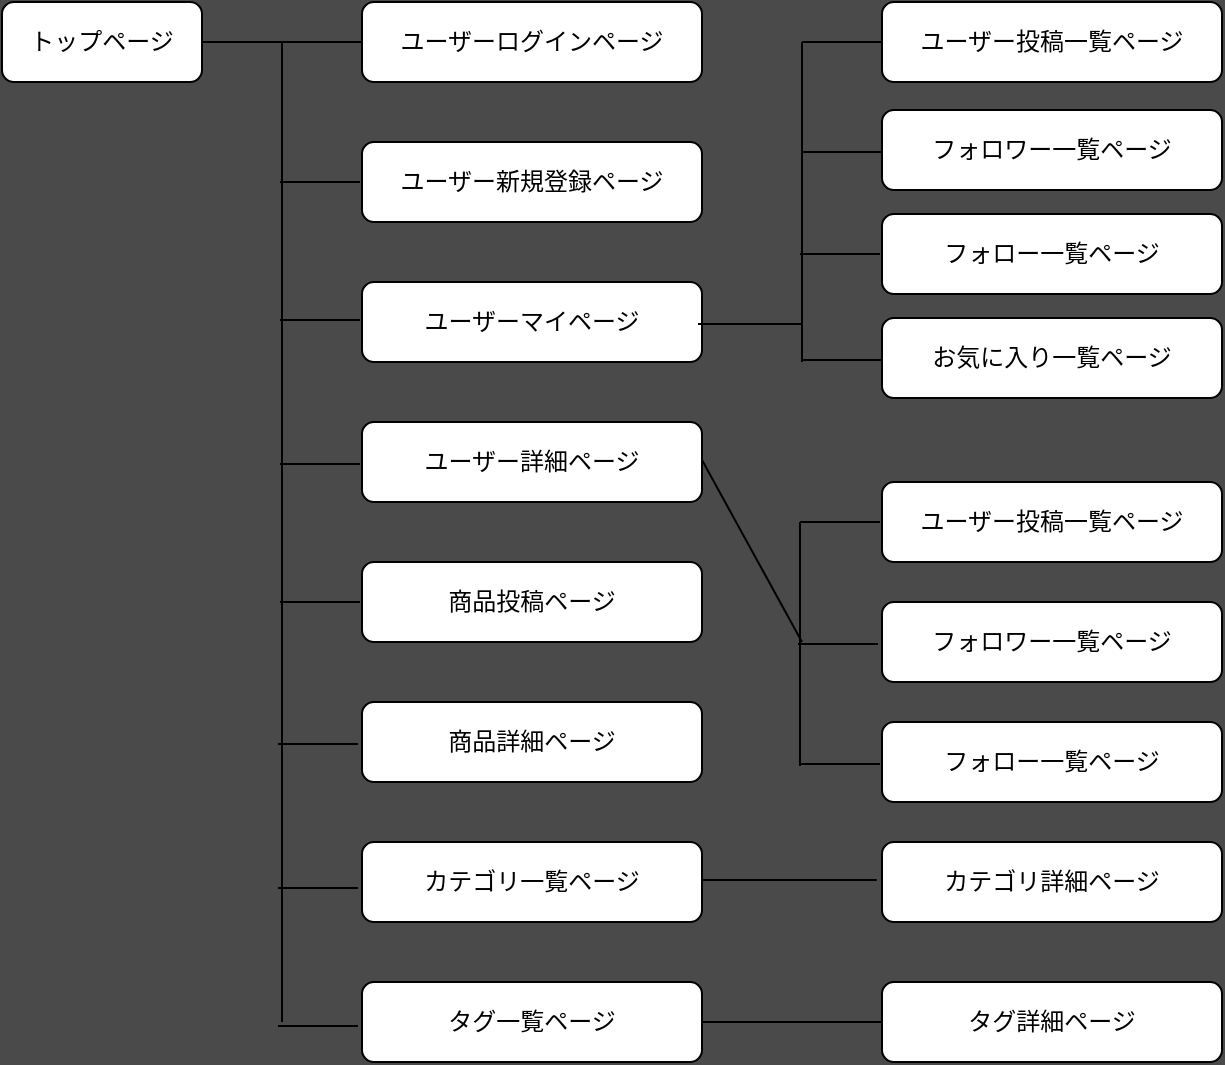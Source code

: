 <mxfile>
    <diagram id="rqc6BXbnN-4pAI-4uUg7" name="ページ1">
        <mxGraphModel dx="678" dy="538" grid="0" gridSize="10" guides="1" tooltips="1" connect="1" arrows="1" fold="1" page="1" pageScale="1" pageWidth="1169" pageHeight="827" background="#4A4A4A" math="0" shadow="0">
            <root>
                <mxCell id="0"/>
                <mxCell id="1" parent="0"/>
                <mxCell id="2" value="トップページ" style="rounded=1;whiteSpace=wrap;html=1;" parent="1" vertex="1">
                    <mxGeometry x="40" y="40" width="100" height="40" as="geometry"/>
                </mxCell>
                <mxCell id="3" value="ユーザーログインページ" style="rounded=1;whiteSpace=wrap;html=1;" parent="1" vertex="1">
                    <mxGeometry x="220" y="40" width="170" height="40" as="geometry"/>
                </mxCell>
                <mxCell id="4" value="ユーザー新規登録ページ" style="rounded=1;whiteSpace=wrap;html=1;" parent="1" vertex="1">
                    <mxGeometry x="220" y="110" width="170" height="40" as="geometry"/>
                </mxCell>
                <mxCell id="5" value="ユーザーマイページ" style="rounded=1;whiteSpace=wrap;html=1;" parent="1" vertex="1">
                    <mxGeometry x="220" y="180" width="170" height="40" as="geometry"/>
                </mxCell>
                <mxCell id="6" value="ユーザー詳細ページ" style="rounded=1;whiteSpace=wrap;html=1;" parent="1" vertex="1">
                    <mxGeometry x="220" y="250" width="170" height="40" as="geometry"/>
                </mxCell>
                <mxCell id="7" value="商品投稿ページ" style="rounded=1;whiteSpace=wrap;html=1;" parent="1" vertex="1">
                    <mxGeometry x="220" y="320" width="170" height="40" as="geometry"/>
                </mxCell>
                <mxCell id="8" value="商品詳細ページ" style="rounded=1;whiteSpace=wrap;html=1;" parent="1" vertex="1">
                    <mxGeometry x="220" y="390" width="170" height="40" as="geometry"/>
                </mxCell>
                <mxCell id="9" value="カテゴリ一覧ページ" style="rounded=1;whiteSpace=wrap;html=1;" parent="1" vertex="1">
                    <mxGeometry x="220" y="460" width="170" height="40" as="geometry"/>
                </mxCell>
                <mxCell id="10" value="タグ一覧ページ" style="rounded=1;whiteSpace=wrap;html=1;" parent="1" vertex="1">
                    <mxGeometry x="220" y="530" width="170" height="40" as="geometry"/>
                </mxCell>
                <mxCell id="11" value="フォロー一覧ページ" style="rounded=1;whiteSpace=wrap;html=1;" parent="1" vertex="1">
                    <mxGeometry x="480" y="146" width="170" height="40" as="geometry"/>
                </mxCell>
                <mxCell id="12" value="フォロワー一覧ページ" style="rounded=1;whiteSpace=wrap;html=1;" parent="1" vertex="1">
                    <mxGeometry x="480" y="94" width="170" height="40" as="geometry"/>
                </mxCell>
                <mxCell id="13" value="ユーザー投稿一覧ページ" style="rounded=1;whiteSpace=wrap;html=1;" parent="1" vertex="1">
                    <mxGeometry x="480" y="40" width="170" height="40" as="geometry"/>
                </mxCell>
                <mxCell id="14" value="お気に入り一覧ページ" style="rounded=1;whiteSpace=wrap;html=1;" parent="1" vertex="1">
                    <mxGeometry x="480" y="198" width="170" height="40" as="geometry"/>
                </mxCell>
                <mxCell id="15" value="ユーザー投稿一覧ページ" style="rounded=1;whiteSpace=wrap;html=1;" parent="1" vertex="1">
                    <mxGeometry x="480" y="280" width="170" height="40" as="geometry"/>
                </mxCell>
                <mxCell id="16" value="フォロワー一覧ページ" style="rounded=1;whiteSpace=wrap;html=1;" parent="1" vertex="1">
                    <mxGeometry x="480" y="340" width="170" height="40" as="geometry"/>
                </mxCell>
                <mxCell id="17" value="フォロー一覧ページ" style="rounded=1;whiteSpace=wrap;html=1;" parent="1" vertex="1">
                    <mxGeometry x="480" y="400" width="170" height="40" as="geometry"/>
                </mxCell>
                <mxCell id="18" value="カテゴリ詳細ページ" style="rounded=1;whiteSpace=wrap;html=1;" parent="1" vertex="1">
                    <mxGeometry x="480" y="460" width="170" height="40" as="geometry"/>
                </mxCell>
                <mxCell id="19" value="タグ詳細ページ" style="rounded=1;whiteSpace=wrap;html=1;" parent="1" vertex="1">
                    <mxGeometry x="480" y="530" width="170" height="40" as="geometry"/>
                </mxCell>
                <mxCell id="20" value="" style="endArrow=none;html=1;exitX=1;exitY=0.5;exitDx=0;exitDy=0;entryX=0;entryY=0.5;entryDx=0;entryDy=0;" parent="1" source="2" target="3" edge="1">
                    <mxGeometry width="50" height="50" relative="1" as="geometry">
                        <mxPoint x="400" y="300" as="sourcePoint"/>
                        <mxPoint x="450" y="250" as="targetPoint"/>
                        <Array as="points">
                            <mxPoint x="180" y="60"/>
                        </Array>
                    </mxGeometry>
                </mxCell>
                <mxCell id="21" value="" style="endArrow=none;html=1;exitX=1;exitY=0.5;exitDx=0;exitDy=0;" parent="1" edge="1">
                    <mxGeometry width="50" height="50" relative="1" as="geometry">
                        <mxPoint x="388" y="201" as="sourcePoint"/>
                        <mxPoint x="440" y="201" as="targetPoint"/>
                        <Array as="points">
                            <mxPoint x="440" y="201"/>
                        </Array>
                    </mxGeometry>
                </mxCell>
                <mxCell id="22" value="" style="endArrow=none;html=1;" parent="1" edge="1">
                    <mxGeometry width="50" height="50" relative="1" as="geometry">
                        <mxPoint x="180" y="60" as="sourcePoint"/>
                        <mxPoint x="180" y="550" as="targetPoint"/>
                        <Array as="points"/>
                    </mxGeometry>
                </mxCell>
                <mxCell id="23" value="" style="endArrow=none;html=1;exitX=1;exitY=0.5;exitDx=0;exitDy=0;" parent="1" edge="1">
                    <mxGeometry width="50" height="50" relative="1" as="geometry">
                        <mxPoint x="179" y="130" as="sourcePoint"/>
                        <mxPoint x="219" y="130" as="targetPoint"/>
                        <Array as="points">
                            <mxPoint x="219" y="130"/>
                        </Array>
                    </mxGeometry>
                </mxCell>
                <mxCell id="24" value="" style="endArrow=none;html=1;exitX=1;exitY=0.5;exitDx=0;exitDy=0;" parent="1" edge="1">
                    <mxGeometry width="50" height="50" relative="1" as="geometry">
                        <mxPoint x="179" y="199" as="sourcePoint"/>
                        <mxPoint x="219" y="199" as="targetPoint"/>
                        <Array as="points">
                            <mxPoint x="219" y="199"/>
                        </Array>
                    </mxGeometry>
                </mxCell>
                <mxCell id="25" value="" style="endArrow=none;html=1;exitX=1;exitY=0.5;exitDx=0;exitDy=0;" parent="1" edge="1">
                    <mxGeometry width="50" height="50" relative="1" as="geometry">
                        <mxPoint x="179" y="271" as="sourcePoint"/>
                        <mxPoint x="219" y="271" as="targetPoint"/>
                        <Array as="points">
                            <mxPoint x="219" y="271"/>
                        </Array>
                    </mxGeometry>
                </mxCell>
                <mxCell id="26" value="" style="endArrow=none;html=1;exitX=1;exitY=0.5;exitDx=0;exitDy=0;" parent="1" edge="1">
                    <mxGeometry width="50" height="50" relative="1" as="geometry">
                        <mxPoint x="179" y="340" as="sourcePoint"/>
                        <mxPoint x="219" y="340" as="targetPoint"/>
                        <Array as="points">
                            <mxPoint x="219" y="340"/>
                        </Array>
                    </mxGeometry>
                </mxCell>
                <mxCell id="27" value="" style="endArrow=none;html=1;exitX=1;exitY=0.5;exitDx=0;exitDy=0;" parent="1" edge="1">
                    <mxGeometry width="50" height="50" relative="1" as="geometry">
                        <mxPoint x="178" y="411" as="sourcePoint"/>
                        <mxPoint x="218" y="411" as="targetPoint"/>
                        <Array as="points">
                            <mxPoint x="218" y="411"/>
                        </Array>
                    </mxGeometry>
                </mxCell>
                <mxCell id="28" value="" style="endArrow=none;html=1;exitX=1;exitY=0.5;exitDx=0;exitDy=0;" parent="1" edge="1">
                    <mxGeometry width="50" height="50" relative="1" as="geometry">
                        <mxPoint x="178" y="483" as="sourcePoint"/>
                        <mxPoint x="218" y="483" as="targetPoint"/>
                        <Array as="points">
                            <mxPoint x="218" y="483"/>
                        </Array>
                    </mxGeometry>
                </mxCell>
                <mxCell id="29" value="" style="endArrow=none;html=1;exitX=1;exitY=0.5;exitDx=0;exitDy=0;" parent="1" edge="1">
                    <mxGeometry width="50" height="50" relative="1" as="geometry">
                        <mxPoint x="178" y="552" as="sourcePoint"/>
                        <mxPoint x="218" y="552" as="targetPoint"/>
                        <Array as="points">
                            <mxPoint x="218" y="552"/>
                        </Array>
                    </mxGeometry>
                </mxCell>
                <mxCell id="30" value="" style="endArrow=none;html=1;exitX=1;exitY=0.5;exitDx=0;exitDy=0;" parent="1" edge="1">
                    <mxGeometry width="50" height="50" relative="1" as="geometry">
                        <mxPoint x="440" y="60" as="sourcePoint"/>
                        <mxPoint x="480" y="60" as="targetPoint"/>
                        <Array as="points">
                            <mxPoint x="480" y="60"/>
                        </Array>
                    </mxGeometry>
                </mxCell>
                <mxCell id="31" value="" style="endArrow=none;html=1;exitX=1;exitY=0.5;exitDx=0;exitDy=0;" parent="1" edge="1">
                    <mxGeometry width="50" height="50" relative="1" as="geometry">
                        <mxPoint x="440" y="115" as="sourcePoint"/>
                        <mxPoint x="480" y="115" as="targetPoint"/>
                        <Array as="points">
                            <mxPoint x="480" y="115"/>
                        </Array>
                    </mxGeometry>
                </mxCell>
                <mxCell id="32" value="" style="endArrow=none;html=1;exitX=1;exitY=0.5;exitDx=0;exitDy=0;" parent="1" edge="1">
                    <mxGeometry width="50" height="50" relative="1" as="geometry">
                        <mxPoint x="440" y="219" as="sourcePoint"/>
                        <mxPoint x="480" y="219" as="targetPoint"/>
                        <Array as="points">
                            <mxPoint x="480" y="219"/>
                        </Array>
                    </mxGeometry>
                </mxCell>
                <mxCell id="33" value="" style="endArrow=none;html=1;" parent="1" edge="1">
                    <mxGeometry width="50" height="50" relative="1" as="geometry">
                        <mxPoint x="440" y="60" as="sourcePoint"/>
                        <mxPoint x="440" y="220" as="targetPoint"/>
                        <Array as="points">
                            <mxPoint x="440" y="220"/>
                        </Array>
                    </mxGeometry>
                </mxCell>
                <mxCell id="34" value="" style="endArrow=none;html=1;exitX=1;exitY=0.5;exitDx=0;exitDy=0;" parent="1" edge="1">
                    <mxGeometry width="50" height="50" relative="1" as="geometry">
                        <mxPoint x="439" y="166" as="sourcePoint"/>
                        <mxPoint x="479" y="166" as="targetPoint"/>
                        <Array as="points">
                            <mxPoint x="479" y="166"/>
                        </Array>
                    </mxGeometry>
                </mxCell>
                <mxCell id="35" value="" style="endArrow=none;html=1;exitX=1;exitY=0.5;exitDx=0;exitDy=0;" parent="1" edge="1">
                    <mxGeometry width="50" height="50" relative="1" as="geometry">
                        <mxPoint x="439" y="300" as="sourcePoint"/>
                        <mxPoint x="479" y="300" as="targetPoint"/>
                        <Array as="points">
                            <mxPoint x="479" y="300"/>
                        </Array>
                    </mxGeometry>
                </mxCell>
                <mxCell id="36" value="" style="endArrow=none;html=1;exitX=1;exitY=0.5;exitDx=0;exitDy=0;" parent="1" edge="1">
                    <mxGeometry width="50" height="50" relative="1" as="geometry">
                        <mxPoint x="439" y="421" as="sourcePoint"/>
                        <mxPoint x="479" y="421" as="targetPoint"/>
                        <Array as="points">
                            <mxPoint x="479" y="421"/>
                        </Array>
                    </mxGeometry>
                </mxCell>
                <mxCell id="37" value="" style="endArrow=none;html=1;exitX=1;exitY=0.5;exitDx=0;exitDy=0;" parent="1" edge="1">
                    <mxGeometry width="50" height="50" relative="1" as="geometry">
                        <mxPoint x="438" y="361" as="sourcePoint"/>
                        <mxPoint x="478" y="361" as="targetPoint"/>
                        <Array as="points">
                            <mxPoint x="478" y="361"/>
                        </Array>
                    </mxGeometry>
                </mxCell>
                <mxCell id="38" value="" style="endArrow=none;html=1;" parent="1" edge="1">
                    <mxGeometry width="50" height="50" relative="1" as="geometry">
                        <mxPoint x="439" y="300" as="sourcePoint"/>
                        <mxPoint x="439" y="422" as="targetPoint"/>
                        <Array as="points"/>
                    </mxGeometry>
                </mxCell>
                <mxCell id="39" value="" style="endArrow=none;html=1;exitX=1;exitY=0.5;exitDx=0;exitDy=0;" parent="1" edge="1">
                    <mxGeometry width="50" height="50" relative="1" as="geometry">
                        <mxPoint x="390" y="269" as="sourcePoint"/>
                        <mxPoint x="440" y="360" as="targetPoint"/>
                        <Array as="points"/>
                    </mxGeometry>
                </mxCell>
                <mxCell id="40" value="" style="endArrow=none;html=1;exitX=1;exitY=0.5;exitDx=0;exitDy=0;entryX=0;entryY=0.5;entryDx=0;entryDy=0;" parent="1" source="10" target="19" edge="1">
                    <mxGeometry width="50" height="50" relative="1" as="geometry">
                        <mxPoint x="394" y="552" as="sourcePoint"/>
                        <mxPoint x="470" y="552" as="targetPoint"/>
                        <Array as="points">
                            <mxPoint x="480" y="550"/>
                        </Array>
                    </mxGeometry>
                </mxCell>
                <mxCell id="41" value="" style="endArrow=none;html=1;exitX=1;exitY=0.5;exitDx=0;exitDy=0;" parent="1" edge="1">
                    <mxGeometry width="50" height="50" relative="1" as="geometry">
                        <mxPoint x="390" y="479" as="sourcePoint"/>
                        <mxPoint x="430" y="479" as="targetPoint"/>
                        <Array as="points">
                            <mxPoint x="430" y="479"/>
                            <mxPoint x="482" y="479"/>
                        </Array>
                    </mxGeometry>
                </mxCell>
            </root>
        </mxGraphModel>
    </diagram>
</mxfile>